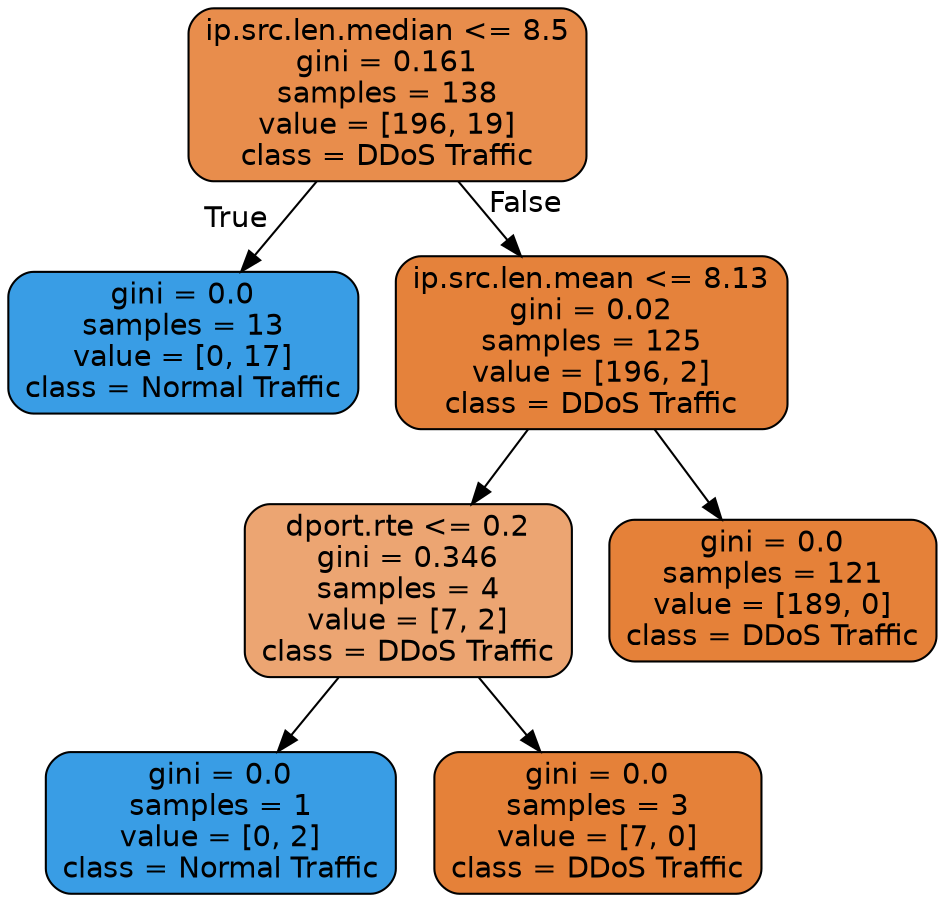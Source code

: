 digraph Tree {
node [shape=box, style="filled, rounded", color="black", fontname="helvetica"] ;
edge [fontname="helvetica"] ;
0 [label="ip.src.len.median <= 8.5\ngini = 0.161\nsamples = 138\nvalue = [196, 19]\nclass = DDoS Traffic", fillcolor="#e88d4c"] ;
1 [label="gini = 0.0\nsamples = 13\nvalue = [0, 17]\nclass = Normal Traffic", fillcolor="#399de5"] ;
0 -> 1 [labeldistance=2.5, labelangle=45, headlabel="True"] ;
2 [label="ip.src.len.mean <= 8.13\ngini = 0.02\nsamples = 125\nvalue = [196, 2]\nclass = DDoS Traffic", fillcolor="#e5823b"] ;
0 -> 2 [labeldistance=2.5, labelangle=-45, headlabel="False"] ;
3 [label="dport.rte <= 0.2\ngini = 0.346\nsamples = 4\nvalue = [7, 2]\nclass = DDoS Traffic", fillcolor="#eca572"] ;
2 -> 3 ;
4 [label="gini = 0.0\nsamples = 1\nvalue = [0, 2]\nclass = Normal Traffic", fillcolor="#399de5"] ;
3 -> 4 ;
5 [label="gini = 0.0\nsamples = 3\nvalue = [7, 0]\nclass = DDoS Traffic", fillcolor="#e58139"] ;
3 -> 5 ;
6 [label="gini = 0.0\nsamples = 121\nvalue = [189, 0]\nclass = DDoS Traffic", fillcolor="#e58139"] ;
2 -> 6 ;
}